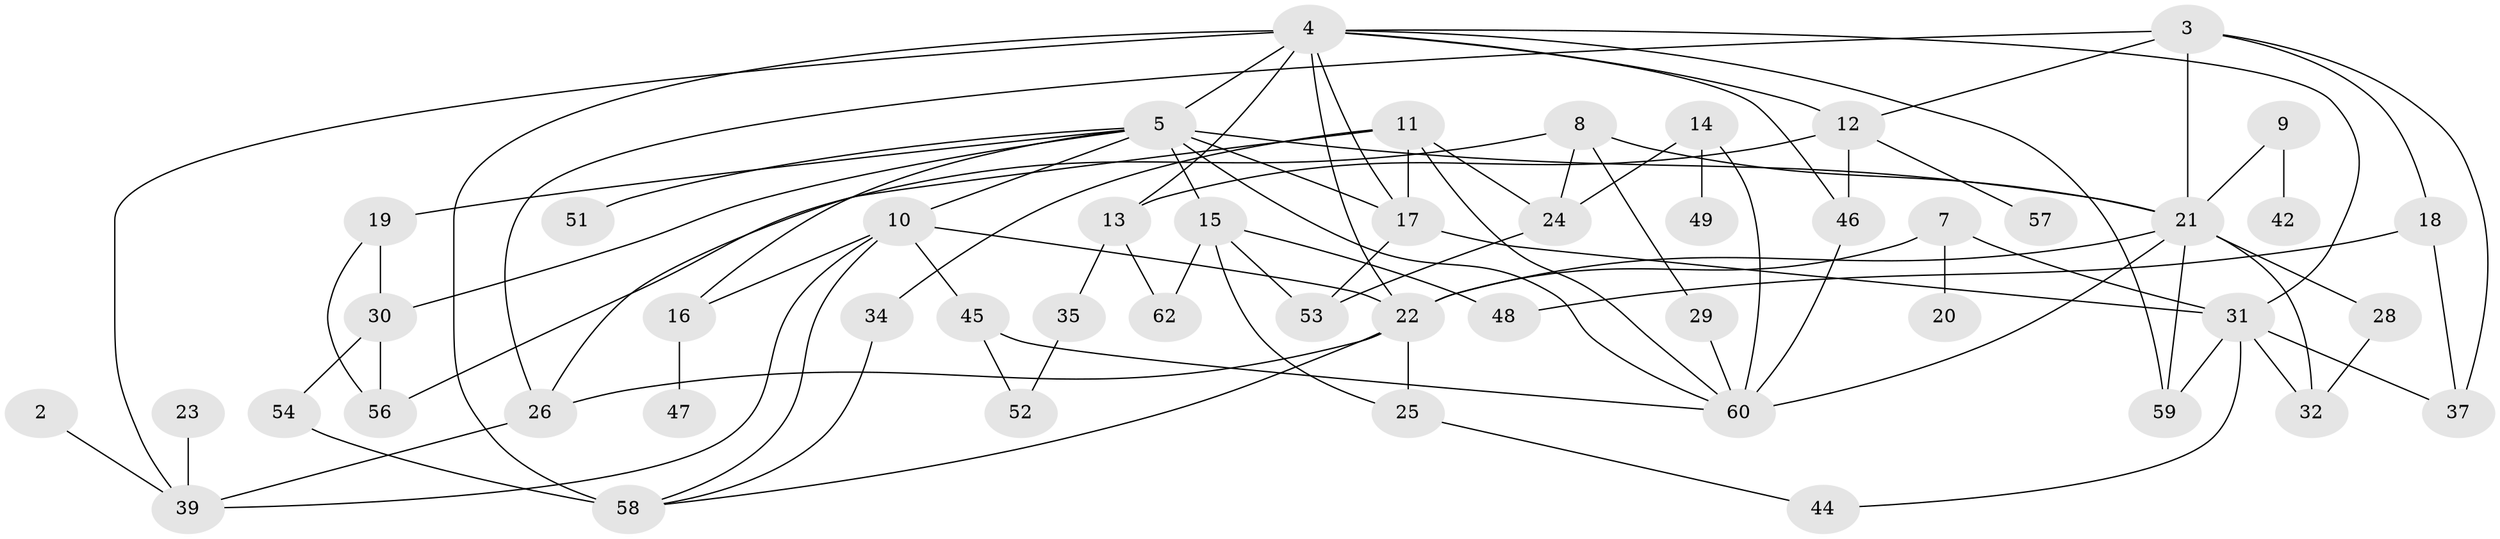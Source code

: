 // original degree distribution, {0: 0.08943089430894309, 2: 0.23577235772357724, 3: 0.24390243902439024, 5: 0.08130081300813008, 1: 0.17886178861788618, 4: 0.13821138211382114, 7: 0.016260162601626018, 6: 0.016260162601626018}
// Generated by graph-tools (version 1.1) at 2025/33/03/09/25 02:33:24]
// undirected, 50 vertices, 89 edges
graph export_dot {
graph [start="1"]
  node [color=gray90,style=filled];
  2;
  3;
  4;
  5;
  7;
  8;
  9;
  10;
  11;
  12;
  13;
  14;
  15;
  16;
  17;
  18;
  19;
  20;
  21;
  22;
  23;
  24;
  25;
  26;
  28;
  29;
  30;
  31;
  32;
  34;
  35;
  37;
  39;
  42;
  44;
  45;
  46;
  47;
  48;
  49;
  51;
  52;
  53;
  54;
  56;
  57;
  58;
  59;
  60;
  62;
  2 -- 39 [weight=1.0];
  3 -- 12 [weight=1.0];
  3 -- 18 [weight=1.0];
  3 -- 21 [weight=1.0];
  3 -- 26 [weight=1.0];
  3 -- 37 [weight=1.0];
  4 -- 5 [weight=2.0];
  4 -- 12 [weight=1.0];
  4 -- 13 [weight=1.0];
  4 -- 17 [weight=2.0];
  4 -- 22 [weight=2.0];
  4 -- 31 [weight=3.0];
  4 -- 39 [weight=1.0];
  4 -- 46 [weight=1.0];
  4 -- 58 [weight=2.0];
  4 -- 59 [weight=1.0];
  5 -- 10 [weight=1.0];
  5 -- 15 [weight=1.0];
  5 -- 16 [weight=1.0];
  5 -- 17 [weight=1.0];
  5 -- 19 [weight=1.0];
  5 -- 21 [weight=1.0];
  5 -- 30 [weight=1.0];
  5 -- 51 [weight=1.0];
  5 -- 60 [weight=1.0];
  7 -- 20 [weight=1.0];
  7 -- 22 [weight=1.0];
  7 -- 31 [weight=1.0];
  8 -- 21 [weight=1.0];
  8 -- 24 [weight=1.0];
  8 -- 29 [weight=1.0];
  8 -- 56 [weight=1.0];
  9 -- 21 [weight=1.0];
  9 -- 42 [weight=2.0];
  10 -- 16 [weight=1.0];
  10 -- 22 [weight=1.0];
  10 -- 39 [weight=1.0];
  10 -- 45 [weight=1.0];
  10 -- 58 [weight=1.0];
  11 -- 17 [weight=1.0];
  11 -- 24 [weight=1.0];
  11 -- 26 [weight=1.0];
  11 -- 34 [weight=1.0];
  11 -- 60 [weight=1.0];
  12 -- 13 [weight=1.0];
  12 -- 46 [weight=1.0];
  12 -- 57 [weight=1.0];
  13 -- 35 [weight=1.0];
  13 -- 62 [weight=1.0];
  14 -- 24 [weight=1.0];
  14 -- 49 [weight=1.0];
  14 -- 60 [weight=2.0];
  15 -- 25 [weight=1.0];
  15 -- 48 [weight=1.0];
  15 -- 53 [weight=1.0];
  15 -- 62 [weight=1.0];
  16 -- 47 [weight=1.0];
  17 -- 31 [weight=1.0];
  17 -- 53 [weight=1.0];
  18 -- 37 [weight=1.0];
  18 -- 48 [weight=1.0];
  19 -- 30 [weight=1.0];
  19 -- 56 [weight=1.0];
  21 -- 22 [weight=1.0];
  21 -- 28 [weight=1.0];
  21 -- 32 [weight=1.0];
  21 -- 59 [weight=1.0];
  21 -- 60 [weight=1.0];
  22 -- 25 [weight=1.0];
  22 -- 26 [weight=1.0];
  22 -- 58 [weight=1.0];
  23 -- 39 [weight=1.0];
  24 -- 53 [weight=1.0];
  25 -- 44 [weight=1.0];
  26 -- 39 [weight=1.0];
  28 -- 32 [weight=1.0];
  29 -- 60 [weight=1.0];
  30 -- 54 [weight=1.0];
  30 -- 56 [weight=1.0];
  31 -- 32 [weight=1.0];
  31 -- 37 [weight=1.0];
  31 -- 44 [weight=1.0];
  31 -- 59 [weight=2.0];
  34 -- 58 [weight=1.0];
  35 -- 52 [weight=1.0];
  45 -- 52 [weight=1.0];
  45 -- 60 [weight=1.0];
  46 -- 60 [weight=1.0];
  54 -- 58 [weight=1.0];
}
